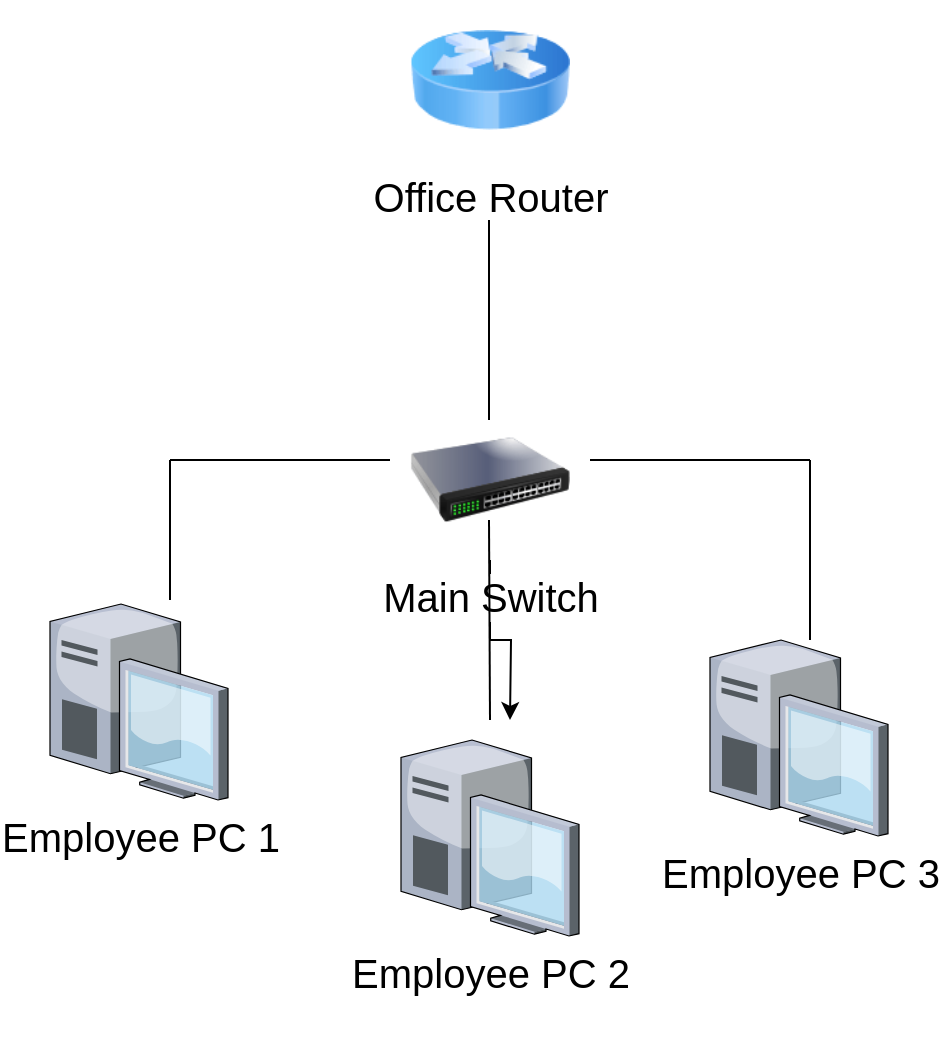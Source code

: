 <mxfile version="26.2.9">
  <diagram name="Page-1" id="7IfXLjio7AvcLg7nN__R">
    <mxGraphModel dx="832" dy="736" grid="1" gridSize="10" guides="1" tooltips="1" connect="1" arrows="1" fold="1" page="1" pageScale="1" pageWidth="850" pageHeight="1100" math="0" shadow="0">
      <root>
        <mxCell id="0" />
        <mxCell id="1" parent="0" />
        <mxCell id="QJY4aZFge8j_97qSlPB--1" value="&lt;font style=&quot;font-size: 20px;&quot;&gt;Office Router&lt;/font&gt;&lt;div&gt;&lt;font style=&quot;font-size: 20px;&quot;&gt;&lt;br&gt;&lt;/font&gt;&lt;/div&gt;" style="image;html=1;image=img/lib/clip_art/networking/Router_Icon_128x128.png" vertex="1" parent="1">
          <mxGeometry x="370" y="170" width="80" height="80" as="geometry" />
        </mxCell>
        <mxCell id="QJY4aZFge8j_97qSlPB--19" value="" style="edgeStyle=orthogonalEdgeStyle;rounded=0;orthogonalLoop=1;jettySize=auto;html=1;" edge="1" parent="1" source="QJY4aZFge8j_97qSlPB--2">
          <mxGeometry relative="1" as="geometry">
            <mxPoint x="420" y="530" as="targetPoint" />
          </mxGeometry>
        </mxCell>
        <mxCell id="QJY4aZFge8j_97qSlPB--2" value="&lt;font style=&quot;font-size: 20px;&quot;&gt;Main Switch&lt;/font&gt;" style="image;html=1;image=img/lib/clip_art/networking/Switch_128x128.png" vertex="1" parent="1">
          <mxGeometry x="370" y="370" width="80" height="80" as="geometry" />
        </mxCell>
        <mxCell id="QJY4aZFge8j_97qSlPB--3" value="" style="endArrow=none;html=1;rounded=0;strokeColor=default;entryX=0.5;entryY=1;entryDx=0;entryDy=0;" edge="1" parent="1">
          <mxGeometry width="50" height="50" relative="1" as="geometry">
            <mxPoint x="409.5" y="380" as="sourcePoint" />
            <mxPoint x="409.5" y="280" as="targetPoint" />
          </mxGeometry>
        </mxCell>
        <mxCell id="QJY4aZFge8j_97qSlPB--4" value="" style="endArrow=none;html=1;rounded=0;strokeColor=default;" edge="1" parent="1">
          <mxGeometry width="50" height="50" relative="1" as="geometry">
            <mxPoint x="460" y="400" as="sourcePoint" />
            <mxPoint x="570" y="400" as="targetPoint" />
          </mxGeometry>
        </mxCell>
        <mxCell id="QJY4aZFge8j_97qSlPB--5" value="" style="endArrow=none;html=1;rounded=0;strokeColor=default;" edge="1" parent="1">
          <mxGeometry width="50" height="50" relative="1" as="geometry">
            <mxPoint x="250" y="400" as="sourcePoint" />
            <mxPoint x="360" y="400" as="targetPoint" />
          </mxGeometry>
        </mxCell>
        <mxCell id="QJY4aZFge8j_97qSlPB--6" value="" style="endArrow=none;html=1;rounded=0;strokeColor=default;entryX=0.5;entryY=1;entryDx=0;entryDy=0;" edge="1" parent="1">
          <mxGeometry width="50" height="50" relative="1" as="geometry">
            <mxPoint x="410" y="530" as="sourcePoint" />
            <mxPoint x="409.5" y="430" as="targetPoint" />
          </mxGeometry>
        </mxCell>
        <mxCell id="QJY4aZFge8j_97qSlPB--7" value="" style="endArrow=none;html=1;rounded=0;strokeColor=default;entryX=0.5;entryY=1;entryDx=0;entryDy=0;" edge="1" parent="1">
          <mxGeometry width="50" height="50" relative="1" as="geometry">
            <mxPoint x="570" y="490" as="sourcePoint" />
            <mxPoint x="570" y="400" as="targetPoint" />
          </mxGeometry>
        </mxCell>
        <mxCell id="QJY4aZFge8j_97qSlPB--12" value="" style="endArrow=none;html=1;rounded=0;strokeColor=default;" edge="1" parent="1">
          <mxGeometry width="50" height="50" relative="1" as="geometry">
            <mxPoint x="250" y="470" as="sourcePoint" />
            <mxPoint x="250" y="400" as="targetPoint" />
          </mxGeometry>
        </mxCell>
        <mxCell id="QJY4aZFge8j_97qSlPB--16" value="&lt;font style=&quot;font-size: 20px;&quot;&gt;Employee PC 1&lt;/font&gt;" style="verticalLabelPosition=bottom;sketch=0;aspect=fixed;html=1;verticalAlign=top;strokeColor=none;align=center;outlineConnect=0;shape=mxgraph.citrix.desktop;" vertex="1" parent="1">
          <mxGeometry x="190" y="472" width="89" height="98" as="geometry" />
        </mxCell>
        <mxCell id="QJY4aZFge8j_97qSlPB--20" value="&lt;span style=&quot;font-size: 20px;&quot;&gt;Employee PC 3&lt;/span&gt;&lt;div&gt;&lt;span style=&quot;font-size: 20px;&quot;&gt;&lt;br&gt;&lt;/span&gt;&lt;/div&gt;" style="verticalLabelPosition=bottom;sketch=0;aspect=fixed;html=1;verticalAlign=top;strokeColor=none;align=center;outlineConnect=0;shape=mxgraph.citrix.desktop;" vertex="1" parent="1">
          <mxGeometry x="520" y="490" width="89" height="98" as="geometry" />
        </mxCell>
        <mxCell id="QJY4aZFge8j_97qSlPB--21" value="&lt;span style=&quot;font-size: 20px;&quot;&gt;Employee PC 2&lt;/span&gt;&lt;div&gt;&lt;span style=&quot;font-size: 20px;&quot;&gt;&lt;br&gt;&lt;/span&gt;&lt;/div&gt;" style="verticalLabelPosition=bottom;sketch=0;aspect=fixed;html=1;verticalAlign=top;strokeColor=none;align=center;outlineConnect=0;shape=mxgraph.citrix.desktop;" vertex="1" parent="1">
          <mxGeometry x="365.5" y="540" width="89" height="98" as="geometry" />
        </mxCell>
      </root>
    </mxGraphModel>
  </diagram>
</mxfile>
